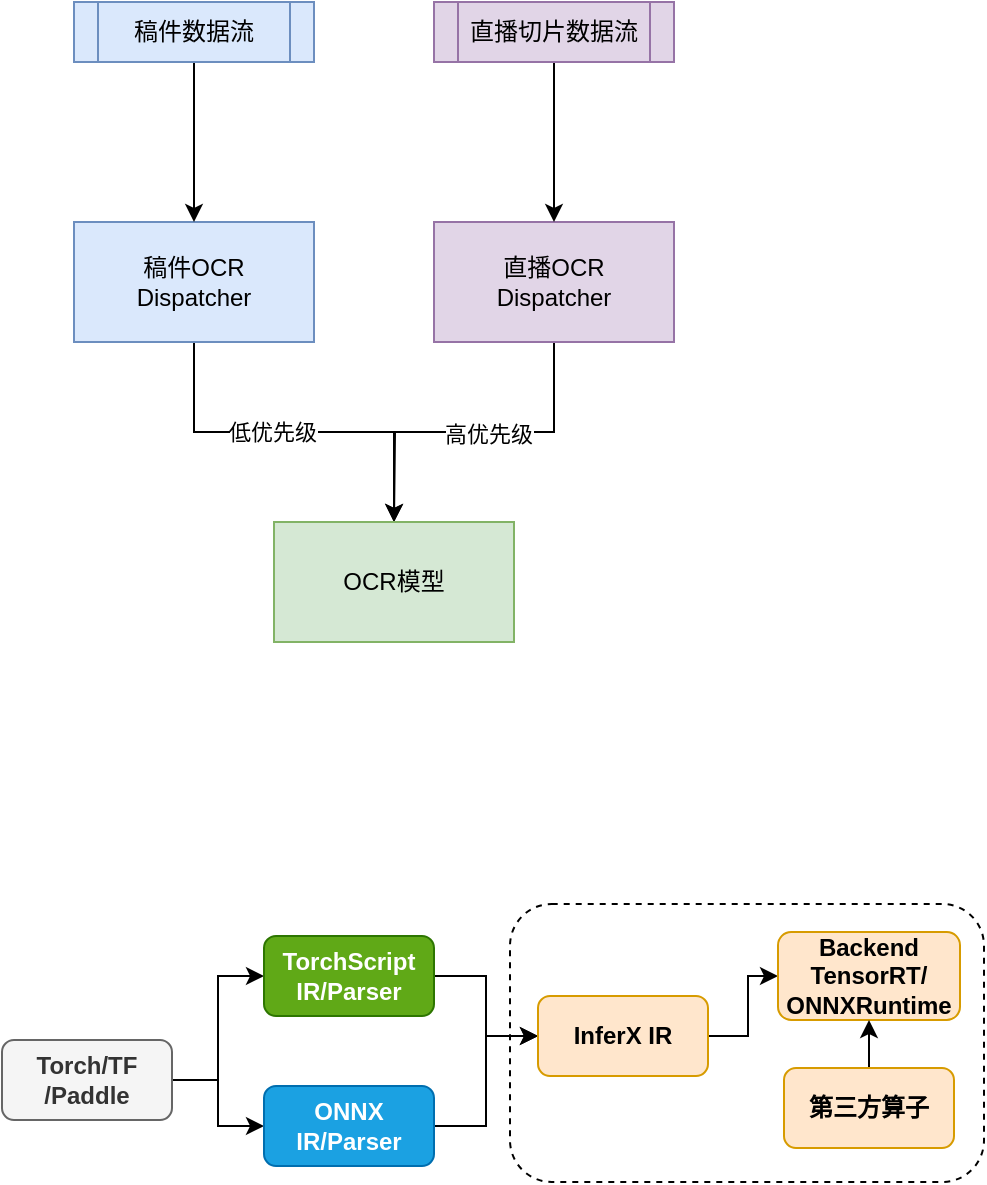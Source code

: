 <mxfile version="21.1.2" type="github">
  <diagram name="第 1 页" id="NV4lC5rSJv6wUXsmLk_9">
    <mxGraphModel dx="954" dy="515" grid="0" gridSize="10" guides="1" tooltips="1" connect="1" arrows="1" fold="1" page="1" pageScale="1" pageWidth="827" pageHeight="1169" math="0" shadow="0">
      <root>
        <mxCell id="0" />
        <mxCell id="1" parent="0" />
        <mxCell id="nZUFrM6e4kaLMGKB3E_s-9" value="" style="rounded=1;whiteSpace=wrap;html=1;dashed=1;fontStyle=1" vertex="1" parent="1">
          <mxGeometry x="378" y="591" width="237" height="139" as="geometry" />
        </mxCell>
        <mxCell id="QsNpBBdJaqJYQxIO41YF-9" style="edgeStyle=orthogonalEdgeStyle;rounded=0;orthogonalLoop=1;jettySize=auto;html=1;exitX=0.5;exitY=1;exitDx=0;exitDy=0;" parent="1" source="QsNpBBdJaqJYQxIO41YF-1" target="QsNpBBdJaqJYQxIO41YF-8" edge="1">
          <mxGeometry relative="1" as="geometry" />
        </mxCell>
        <mxCell id="QsNpBBdJaqJYQxIO41YF-11" value="低优先级" style="edgeLabel;html=1;align=center;verticalAlign=middle;resizable=0;points=[];" parent="QsNpBBdJaqJYQxIO41YF-9" vertex="1" connectable="0">
          <mxGeometry x="-0.116" relative="1" as="geometry">
            <mxPoint as="offset" />
          </mxGeometry>
        </mxCell>
        <mxCell id="QsNpBBdJaqJYQxIO41YF-1" value="稿件OCR&lt;br&gt;Dispatcher" style="rounded=0;whiteSpace=wrap;html=1;fillColor=#dae8fc;strokeColor=#6c8ebf;" parent="1" vertex="1">
          <mxGeometry x="160" y="250" width="120" height="60" as="geometry" />
        </mxCell>
        <mxCell id="QsNpBBdJaqJYQxIO41YF-10" style="edgeStyle=orthogonalEdgeStyle;rounded=0;orthogonalLoop=1;jettySize=auto;html=1;exitX=0.5;exitY=1;exitDx=0;exitDy=0;" parent="1" source="QsNpBBdJaqJYQxIO41YF-6" edge="1">
          <mxGeometry relative="1" as="geometry">
            <mxPoint x="320" y="400" as="targetPoint" />
          </mxGeometry>
        </mxCell>
        <mxCell id="QsNpBBdJaqJYQxIO41YF-12" value="高优先级" style="edgeLabel;html=1;align=center;verticalAlign=middle;resizable=0;points=[];" parent="QsNpBBdJaqJYQxIO41YF-10" vertex="1" connectable="0">
          <mxGeometry x="-0.082" y="1" relative="1" as="geometry">
            <mxPoint as="offset" />
          </mxGeometry>
        </mxCell>
        <mxCell id="QsNpBBdJaqJYQxIO41YF-6" value="直播OCR&lt;br&gt;Dispatcher" style="rounded=0;whiteSpace=wrap;html=1;fillColor=#e1d5e7;strokeColor=#9673a6;" parent="1" vertex="1">
          <mxGeometry x="340" y="250" width="120" height="60" as="geometry" />
        </mxCell>
        <mxCell id="QsNpBBdJaqJYQxIO41YF-8" value="OCR模型" style="rounded=0;whiteSpace=wrap;html=1;fillColor=#d5e8d4;strokeColor=#82b366;" parent="1" vertex="1">
          <mxGeometry x="260" y="400" width="120" height="60" as="geometry" />
        </mxCell>
        <mxCell id="QsNpBBdJaqJYQxIO41YF-17" style="edgeStyle=orthogonalEdgeStyle;rounded=0;orthogonalLoop=1;jettySize=auto;html=1;exitX=0.5;exitY=1;exitDx=0;exitDy=0;" parent="1" source="QsNpBBdJaqJYQxIO41YF-14" target="QsNpBBdJaqJYQxIO41YF-1" edge="1">
          <mxGeometry relative="1" as="geometry" />
        </mxCell>
        <mxCell id="QsNpBBdJaqJYQxIO41YF-14" value="稿件数据流" style="shape=process;whiteSpace=wrap;html=1;backgroundOutline=1;fillColor=#dae8fc;strokeColor=#6c8ebf;" parent="1" vertex="1">
          <mxGeometry x="160" y="140" width="120" height="30" as="geometry" />
        </mxCell>
        <mxCell id="QsNpBBdJaqJYQxIO41YF-16" style="edgeStyle=orthogonalEdgeStyle;rounded=0;orthogonalLoop=1;jettySize=auto;html=1;exitX=0.5;exitY=1;exitDx=0;exitDy=0;entryX=0.5;entryY=0;entryDx=0;entryDy=0;" parent="1" source="QsNpBBdJaqJYQxIO41YF-15" target="QsNpBBdJaqJYQxIO41YF-6" edge="1">
          <mxGeometry relative="1" as="geometry" />
        </mxCell>
        <mxCell id="QsNpBBdJaqJYQxIO41YF-15" value="直播切片数据流" style="shape=process;whiteSpace=wrap;html=1;backgroundOutline=1;fillColor=#e1d5e7;strokeColor=#9673a6;" parent="1" vertex="1">
          <mxGeometry x="340" y="140" width="120" height="30" as="geometry" />
        </mxCell>
        <mxCell id="nZUFrM6e4kaLMGKB3E_s-10" style="edgeStyle=orthogonalEdgeStyle;rounded=0;orthogonalLoop=1;jettySize=auto;html=1;exitX=1;exitY=0.5;exitDx=0;exitDy=0;entryX=0;entryY=0.5;entryDx=0;entryDy=0;fontStyle=1" edge="1" parent="1" source="nZUFrM6e4kaLMGKB3E_s-1" target="nZUFrM6e4kaLMGKB3E_s-3">
          <mxGeometry relative="1" as="geometry" />
        </mxCell>
        <mxCell id="nZUFrM6e4kaLMGKB3E_s-11" style="edgeStyle=orthogonalEdgeStyle;rounded=0;orthogonalLoop=1;jettySize=auto;html=1;exitX=1;exitY=0.5;exitDx=0;exitDy=0;entryX=0;entryY=0.5;entryDx=0;entryDy=0;fontStyle=1" edge="1" parent="1" source="nZUFrM6e4kaLMGKB3E_s-1" target="nZUFrM6e4kaLMGKB3E_s-4">
          <mxGeometry relative="1" as="geometry" />
        </mxCell>
        <mxCell id="nZUFrM6e4kaLMGKB3E_s-1" value="Torch/TF&lt;br&gt;/Paddle" style="rounded=1;whiteSpace=wrap;html=1;fillColor=#f5f5f5;strokeColor=#666666;fontColor=#333333;fontStyle=1" vertex="1" parent="1">
          <mxGeometry x="124" y="659" width="85" height="40" as="geometry" />
        </mxCell>
        <mxCell id="nZUFrM6e4kaLMGKB3E_s-13" style="edgeStyle=orthogonalEdgeStyle;rounded=0;orthogonalLoop=1;jettySize=auto;html=1;exitX=1;exitY=0.5;exitDx=0;exitDy=0;entryX=0;entryY=0.5;entryDx=0;entryDy=0;fontStyle=1" edge="1" parent="1" source="nZUFrM6e4kaLMGKB3E_s-3" target="nZUFrM6e4kaLMGKB3E_s-6">
          <mxGeometry relative="1" as="geometry" />
        </mxCell>
        <mxCell id="nZUFrM6e4kaLMGKB3E_s-3" value="TorchScript IR/Parser" style="rounded=1;whiteSpace=wrap;html=1;fillColor=#60a917;strokeColor=#2D7600;fontColor=#ffffff;fontStyle=1" vertex="1" parent="1">
          <mxGeometry x="255" y="607" width="85" height="40" as="geometry" />
        </mxCell>
        <mxCell id="nZUFrM6e4kaLMGKB3E_s-12" style="edgeStyle=orthogonalEdgeStyle;rounded=0;orthogonalLoop=1;jettySize=auto;html=1;exitX=1;exitY=0.5;exitDx=0;exitDy=0;entryX=0;entryY=0.5;entryDx=0;entryDy=0;fontStyle=1" edge="1" parent="1" source="nZUFrM6e4kaLMGKB3E_s-4" target="nZUFrM6e4kaLMGKB3E_s-6">
          <mxGeometry relative="1" as="geometry" />
        </mxCell>
        <mxCell id="nZUFrM6e4kaLMGKB3E_s-4" value="ONNX IR/Parser" style="rounded=1;whiteSpace=wrap;html=1;fillColor=#1ba1e2;strokeColor=#006EAF;fontColor=#ffffff;fontStyle=1" vertex="1" parent="1">
          <mxGeometry x="255" y="682" width="85" height="40" as="geometry" />
        </mxCell>
        <mxCell id="nZUFrM6e4kaLMGKB3E_s-16" style="edgeStyle=orthogonalEdgeStyle;rounded=0;orthogonalLoop=1;jettySize=auto;html=1;exitX=1;exitY=0.5;exitDx=0;exitDy=0;entryX=0;entryY=0.5;entryDx=0;entryDy=0;fontStyle=1" edge="1" parent="1" source="nZUFrM6e4kaLMGKB3E_s-6" target="nZUFrM6e4kaLMGKB3E_s-7">
          <mxGeometry relative="1" as="geometry" />
        </mxCell>
        <mxCell id="nZUFrM6e4kaLMGKB3E_s-6" value="InferX IR" style="rounded=1;whiteSpace=wrap;html=1;fillColor=#ffe6cc;strokeColor=#d79b00;fontStyle=1" vertex="1" parent="1">
          <mxGeometry x="392" y="637" width="85" height="40" as="geometry" />
        </mxCell>
        <mxCell id="nZUFrM6e4kaLMGKB3E_s-7" value="Backend&lt;br&gt;TensorRT/&lt;br&gt;ONNXRuntime" style="rounded=1;whiteSpace=wrap;html=1;fillColor=#ffe6cc;strokeColor=#d79b00;fontStyle=1" vertex="1" parent="1">
          <mxGeometry x="512" y="605" width="91" height="44" as="geometry" />
        </mxCell>
        <mxCell id="nZUFrM6e4kaLMGKB3E_s-15" style="edgeStyle=orthogonalEdgeStyle;rounded=0;orthogonalLoop=1;jettySize=auto;html=1;exitX=0.541;exitY=0.05;exitDx=0;exitDy=0;entryX=0.5;entryY=1;entryDx=0;entryDy=0;exitPerimeter=0;fontStyle=1" edge="1" parent="1" source="nZUFrM6e4kaLMGKB3E_s-8" target="nZUFrM6e4kaLMGKB3E_s-7">
          <mxGeometry relative="1" as="geometry" />
        </mxCell>
        <mxCell id="nZUFrM6e4kaLMGKB3E_s-8" value="第三方算子" style="rounded=1;whiteSpace=wrap;html=1;fillColor=#ffe6cc;strokeColor=#d79b00;fontStyle=1" vertex="1" parent="1">
          <mxGeometry x="515" y="673" width="85" height="40" as="geometry" />
        </mxCell>
      </root>
    </mxGraphModel>
  </diagram>
</mxfile>
